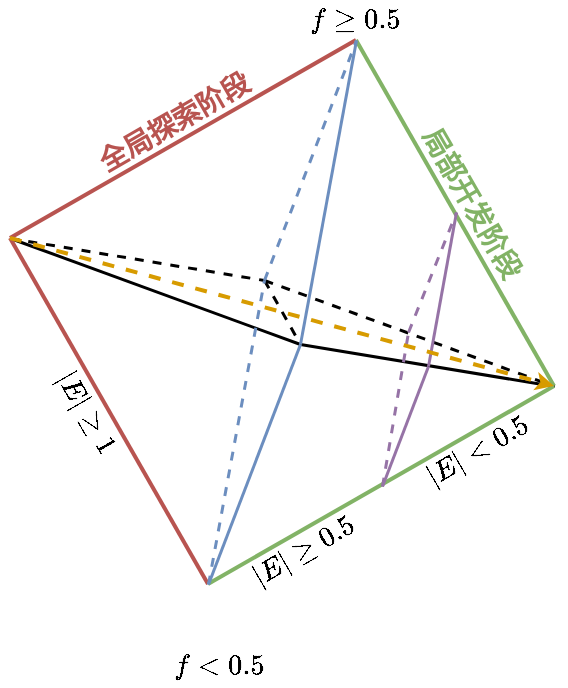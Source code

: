 <mxfile version="26.0.10">
  <diagram name="第 1 页" id="aBhaQiYXn4jUKXJwocdO">
    <mxGraphModel dx="95" dy="119" grid="1" gridSize="10" guides="1" tooltips="1" connect="1" arrows="1" fold="1" page="1" pageScale="1" pageWidth="1169" pageHeight="827" math="1" shadow="0">
      <root>
        <mxCell id="0" />
        <mxCell id="1" parent="0" />
        <mxCell id="d2A2AQpUw3pDgKGL9eSW-7" value="$$f&amp;lt;0.5$$" style="text;html=1;align=center;verticalAlign=middle;whiteSpace=wrap;rounded=0;" vertex="1" parent="1">
          <mxGeometry x="135" y="552" width="60" height="20" as="geometry" />
        </mxCell>
        <mxCell id="d2A2AQpUw3pDgKGL9eSW-12" value="" style="group" vertex="1" connectable="0" parent="1">
          <mxGeometry x="60" y="229" width="272" height="299.66" as="geometry" />
        </mxCell>
        <mxCell id="d2A2AQpUw3pDgKGL9eSW-8" value="$$f\geq0.5$$" style="text;html=1;align=center;verticalAlign=middle;whiteSpace=wrap;rounded=0;" vertex="1" parent="d2A2AQpUw3pDgKGL9eSW-12">
          <mxGeometry x="143" width="60" height="20" as="geometry" />
        </mxCell>
        <mxCell id="d2A2AQpUw3pDgKGL9eSW-2" value="全局探索阶段" style="text;html=1;align=center;verticalAlign=middle;whiteSpace=wrap;rounded=0;fontColor=#B85450;fontStyle=1;fontSize=14;container=0;rotation=-30;" vertex="1" parent="d2A2AQpUw3pDgKGL9eSW-12">
          <mxGeometry x="37" y="51" width="90" height="20" as="geometry" />
        </mxCell>
        <mxCell id="d2A2AQpUw3pDgKGL9eSW-3" value="局部开发阶段" style="text;html=1;align=center;verticalAlign=middle;whiteSpace=wrap;rounded=0;fontColor=#82B366;fontStyle=1;fontSize=14;rotation=60;container=0;" vertex="1" parent="d2A2AQpUw3pDgKGL9eSW-12">
          <mxGeometry x="186" y="92" width="90" height="20" as="geometry" />
        </mxCell>
        <mxCell id="d2A2AQpUw3pDgKGL9eSW-4" value="$$|E|\geq0.5$$" style="text;html=1;align=center;verticalAlign=middle;whiteSpace=wrap;rounded=0;container=0;rotation=-30;" vertex="1" parent="d2A2AQpUw3pDgKGL9eSW-12">
          <mxGeometry x="117" y="266" width="60" height="20" as="geometry" />
        </mxCell>
        <mxCell id="d2A2AQpUw3pDgKGL9eSW-5" value="$$|E|\geq1$$" style="text;html=1;align=center;verticalAlign=middle;whiteSpace=wrap;rounded=0;rotation=60;container=0;" vertex="1" parent="d2A2AQpUw3pDgKGL9eSW-12">
          <mxGeometry x="8" y="197" width="60" height="20" as="geometry" />
        </mxCell>
        <mxCell id="d2A2AQpUw3pDgKGL9eSW-9" value="$$|E|&amp;lt;0.5$$" style="text;html=1;align=center;verticalAlign=middle;whiteSpace=wrap;rounded=0;container=0;rotation=-30;" vertex="1" parent="d2A2AQpUw3pDgKGL9eSW-12">
          <mxGeometry x="204" y="216" width="60" height="20" as="geometry" />
        </mxCell>
        <mxCell id="iXTf0M0M9sNiWv3CrGNs-16" style="rounded=0;orthogonalLoop=1;jettySize=auto;html=1;strokeWidth=1.5;endArrow=none;startFill=0;fillColor=#dae8fc;strokeColor=#000000;dashed=1;" parent="d2A2AQpUw3pDgKGL9eSW-12" edge="1">
          <mxGeometry relative="1" as="geometry">
            <mxPoint x="127" y="140" as="sourcePoint" />
            <mxPoint x="145" y="172" as="targetPoint" />
          </mxGeometry>
        </mxCell>
        <mxCell id="iXTf0M0M9sNiWv3CrGNs-15" style="rounded=0;orthogonalLoop=1;jettySize=auto;html=1;strokeWidth=1.5;endArrow=none;startFill=0;fillColor=#dae8fc;strokeColor=#000000;" parent="d2A2AQpUw3pDgKGL9eSW-12" edge="1">
          <mxGeometry relative="1" as="geometry">
            <mxPoint x="272" y="193" as="sourcePoint" />
            <mxPoint x="145" y="172" as="targetPoint" />
          </mxGeometry>
        </mxCell>
        <mxCell id="iXTf0M0M9sNiWv3CrGNs-13" style="rounded=0;orthogonalLoop=1;jettySize=auto;html=1;strokeWidth=1.5;endArrow=none;startFill=0;fillColor=#dae8fc;strokeColor=#000000;dashed=1;" parent="d2A2AQpUw3pDgKGL9eSW-12" edge="1">
          <mxGeometry relative="1" as="geometry">
            <mxPoint x="127" y="140" as="sourcePoint" />
            <mxPoint x="272" y="193" as="targetPoint" />
          </mxGeometry>
        </mxCell>
        <mxCell id="iXTf0M0M9sNiWv3CrGNs-12" style="rounded=0;orthogonalLoop=1;jettySize=auto;html=1;strokeWidth=1.5;endArrow=none;startFill=0;fillColor=#dae8fc;strokeColor=#000000;dashed=1;" parent="d2A2AQpUw3pDgKGL9eSW-12" edge="1">
          <mxGeometry relative="1" as="geometry">
            <mxPoint y="119" as="sourcePoint" />
            <mxPoint x="127" y="140" as="targetPoint" />
          </mxGeometry>
        </mxCell>
        <mxCell id="iXTf0M0M9sNiWv3CrGNs-14" style="rounded=0;orthogonalLoop=1;jettySize=auto;html=1;strokeWidth=1.5;endArrow=none;startFill=0;fillColor=#dae8fc;strokeColor=#000000;" parent="d2A2AQpUw3pDgKGL9eSW-12" edge="1">
          <mxGeometry relative="1" as="geometry">
            <mxPoint x="145" y="172" as="sourcePoint" />
            <mxPoint y="119" as="targetPoint" />
          </mxGeometry>
        </mxCell>
        <mxCell id="iXTf0M0M9sNiWv3CrGNs-4" style="rounded=0;orthogonalLoop=1;jettySize=auto;html=1;strokeWidth=2;endArrow=none;startFill=0;fillColor=#f8cecc;strokeColor=#b85450;" parent="d2A2AQpUw3pDgKGL9eSW-12" edge="1">
          <mxGeometry relative="1" as="geometry">
            <mxPoint y="119" as="sourcePoint" />
            <mxPoint x="173" y="20" as="targetPoint" />
          </mxGeometry>
        </mxCell>
        <mxCell id="iXTf0M0M9sNiWv3CrGNs-5" style="rounded=0;orthogonalLoop=1;jettySize=auto;html=1;strokeWidth=2;endArrow=none;startFill=0;fillColor=#f8cecc;strokeColor=#b85450;" parent="d2A2AQpUw3pDgKGL9eSW-12" edge="1">
          <mxGeometry relative="1" as="geometry">
            <mxPoint y="119" as="sourcePoint" />
            <mxPoint x="99" y="292" as="targetPoint" />
          </mxGeometry>
        </mxCell>
        <mxCell id="iXTf0M0M9sNiWv3CrGNs-6" style="rounded=0;orthogonalLoop=1;jettySize=auto;html=1;strokeWidth=2;endArrow=none;startFill=0;fillColor=#d5e8d4;strokeColor=#82b366;" parent="d2A2AQpUw3pDgKGL9eSW-12" edge="1">
          <mxGeometry relative="1" as="geometry">
            <mxPoint x="173" y="20" as="sourcePoint" />
            <mxPoint x="272" y="193" as="targetPoint" />
          </mxGeometry>
        </mxCell>
        <mxCell id="iXTf0M0M9sNiWv3CrGNs-7" style="rounded=0;orthogonalLoop=1;jettySize=auto;html=1;strokeWidth=2;endArrow=none;startFill=0;fillColor=#d5e8d4;strokeColor=#82b366;" parent="d2A2AQpUw3pDgKGL9eSW-12" edge="1">
          <mxGeometry relative="1" as="geometry">
            <mxPoint x="99" y="292" as="sourcePoint" />
            <mxPoint x="272" y="193" as="targetPoint" />
          </mxGeometry>
        </mxCell>
        <mxCell id="iXTf0M0M9sNiWv3CrGNs-8" style="rounded=0;orthogonalLoop=1;jettySize=auto;html=1;strokeWidth=1.5;endArrow=none;startFill=0;fillColor=#dae8fc;strokeColor=#6c8ebf;dashed=1;" parent="d2A2AQpUw3pDgKGL9eSW-12" edge="1">
          <mxGeometry relative="1" as="geometry">
            <mxPoint x="99" y="292" as="sourcePoint" />
            <mxPoint x="127" y="140" as="targetPoint" />
          </mxGeometry>
        </mxCell>
        <mxCell id="iXTf0M0M9sNiWv3CrGNs-9" style="rounded=0;orthogonalLoop=1;jettySize=auto;html=1;strokeWidth=1.5;endArrow=none;startFill=0;fillColor=#dae8fc;strokeColor=#6c8ebf;" parent="d2A2AQpUw3pDgKGL9eSW-12" edge="1">
          <mxGeometry relative="1" as="geometry">
            <mxPoint x="99" y="292" as="sourcePoint" />
            <mxPoint x="145" y="172" as="targetPoint" />
          </mxGeometry>
        </mxCell>
        <mxCell id="iXTf0M0M9sNiWv3CrGNs-10" style="rounded=0;orthogonalLoop=1;jettySize=auto;html=1;strokeWidth=1.5;endArrow=none;startFill=0;fillColor=#dae8fc;strokeColor=#6c8ebf;" parent="d2A2AQpUw3pDgKGL9eSW-12" edge="1">
          <mxGeometry relative="1" as="geometry">
            <mxPoint x="145" y="172" as="sourcePoint" />
            <mxPoint x="173" y="20" as="targetPoint" />
          </mxGeometry>
        </mxCell>
        <mxCell id="iXTf0M0M9sNiWv3CrGNs-11" style="rounded=0;orthogonalLoop=1;jettySize=auto;html=1;strokeWidth=1.5;endArrow=none;startFill=0;fillColor=#dae8fc;strokeColor=#6c8ebf;dashed=1;" parent="d2A2AQpUw3pDgKGL9eSW-12" edge="1">
          <mxGeometry relative="1" as="geometry">
            <mxPoint x="127" y="140" as="sourcePoint" />
            <mxPoint x="173" y="20" as="targetPoint" />
          </mxGeometry>
        </mxCell>
        <mxCell id="iXTf0M0M9sNiWv3CrGNs-18" style="rounded=0;orthogonalLoop=1;jettySize=auto;html=1;strokeWidth=1.5;endArrow=none;startFill=0;fillColor=#e1d5e7;strokeColor=#9673a6;dashed=1;" parent="d2A2AQpUw3pDgKGL9eSW-12" edge="1">
          <mxGeometry relative="1" as="geometry">
            <mxPoint x="186" y="243" as="sourcePoint" />
            <mxPoint x="199" y="166" as="targetPoint" />
          </mxGeometry>
        </mxCell>
        <mxCell id="iXTf0M0M9sNiWv3CrGNs-19" style="rounded=0;orthogonalLoop=1;jettySize=auto;html=1;strokeWidth=1.5;endArrow=none;startFill=0;fillColor=#e1d5e7;strokeColor=#9673a6;" parent="d2A2AQpUw3pDgKGL9eSW-12" edge="1">
          <mxGeometry relative="1" as="geometry">
            <mxPoint x="186" y="243" as="sourcePoint" />
            <mxPoint x="209" y="183" as="targetPoint" />
          </mxGeometry>
        </mxCell>
        <mxCell id="iXTf0M0M9sNiWv3CrGNs-20" style="rounded=0;orthogonalLoop=1;jettySize=auto;html=1;strokeWidth=1.5;endArrow=none;startFill=0;fillColor=#e1d5e7;strokeColor=#9673a6;" parent="d2A2AQpUw3pDgKGL9eSW-12" edge="1">
          <mxGeometry relative="1" as="geometry">
            <mxPoint x="209" y="183" as="sourcePoint" />
            <mxPoint x="223" y="106" as="targetPoint" />
          </mxGeometry>
        </mxCell>
        <mxCell id="iXTf0M0M9sNiWv3CrGNs-21" style="rounded=0;orthogonalLoop=1;jettySize=auto;html=1;strokeWidth=1.5;endArrow=none;startFill=0;fillColor=#e1d5e7;strokeColor=#9673a6;dashed=1;" parent="d2A2AQpUw3pDgKGL9eSW-12" edge="1">
          <mxGeometry relative="1" as="geometry">
            <mxPoint x="199" y="166" as="sourcePoint" />
            <mxPoint x="223" y="106" as="targetPoint" />
          </mxGeometry>
        </mxCell>
        <mxCell id="iXTf0M0M9sNiWv3CrGNs-2" style="rounded=0;orthogonalLoop=1;jettySize=auto;html=1;exitX=0;exitY=0;exitDx=0;exitDy=0;entryX=1;entryY=1;entryDx=0;entryDy=0;strokeWidth=2;fillColor=#ffe6cc;strokeColor=#d79b00;dashed=1;endSize=3;" parent="d2A2AQpUw3pDgKGL9eSW-12" edge="1">
          <mxGeometry relative="1" as="geometry">
            <mxPoint y="119" as="sourcePoint" />
            <mxPoint x="272" y="193" as="targetPoint" />
          </mxGeometry>
        </mxCell>
      </root>
    </mxGraphModel>
  </diagram>
</mxfile>

